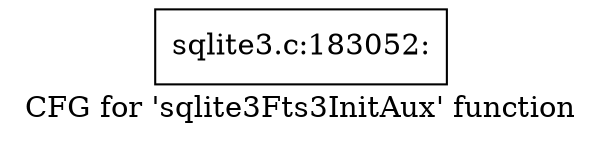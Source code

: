 digraph "CFG for 'sqlite3Fts3InitAux' function" {
	label="CFG for 'sqlite3Fts3InitAux' function";

	Node0x55c0faabf2e0 [shape=record,label="{sqlite3.c:183052:}"];
}
